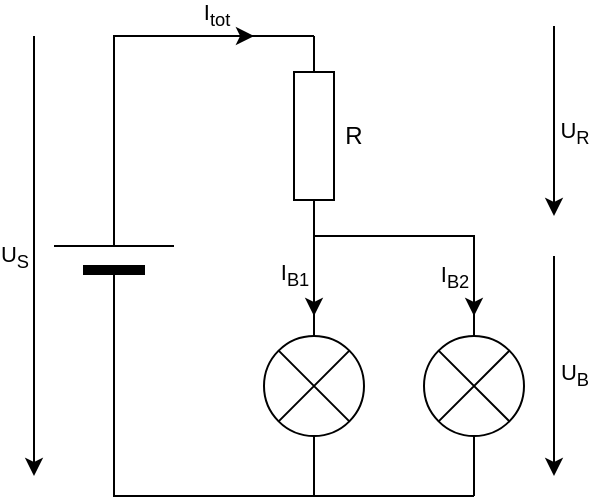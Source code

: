 <mxfile version="27.1.6">
  <diagram name="Page-1" id="9uaxevfFlOXU5uIuTwJr">
    <mxGraphModel dx="670" dy="354" grid="1" gridSize="10" guides="1" tooltips="1" connect="1" arrows="1" fold="1" page="1" pageScale="1" pageWidth="850" pageHeight="1100" math="0" shadow="0">
      <root>
        <mxCell id="0" />
        <mxCell id="1" parent="0" />
        <mxCell id="FXRWcJAwKJ0lbc6aTtRK-1" value="" style="pointerEvents=1;verticalLabelPosition=bottom;shadow=0;dashed=0;align=center;html=1;verticalAlign=top;shape=mxgraph.electrical.miscellaneous.light_bulb;rotation=90;" vertex="1" parent="1">
          <mxGeometry x="390" y="360" width="60" height="50" as="geometry" />
        </mxCell>
        <mxCell id="FXRWcJAwKJ0lbc6aTtRK-2" value="" style="pointerEvents=1;verticalLabelPosition=bottom;shadow=0;dashed=0;align=center;html=1;verticalAlign=top;shape=mxgraph.electrical.miscellaneous.light_bulb;rotation=90;" vertex="1" parent="1">
          <mxGeometry x="470" y="360" width="60" height="50" as="geometry" />
        </mxCell>
        <mxCell id="FXRWcJAwKJ0lbc6aTtRK-3" value="" style="pointerEvents=1;verticalLabelPosition=bottom;shadow=0;dashed=0;align=center;html=1;verticalAlign=top;shape=mxgraph.electrical.resistors.resistor_1;rotation=90;" vertex="1" parent="1">
          <mxGeometry x="370" y="250" width="100" height="20" as="geometry" />
        </mxCell>
        <mxCell id="FXRWcJAwKJ0lbc6aTtRK-4" value="" style="endArrow=none;html=1;rounded=0;entryX=1;entryY=0.5;entryDx=0;entryDy=0;entryPerimeter=0;exitX=0;exitY=0.5;exitDx=0;exitDy=0;exitPerimeter=0;" edge="1" parent="1" source="FXRWcJAwKJ0lbc6aTtRK-1" target="FXRWcJAwKJ0lbc6aTtRK-3">
          <mxGeometry width="50" height="50" relative="1" as="geometry">
            <mxPoint x="400" y="400" as="sourcePoint" />
            <mxPoint x="450" y="350" as="targetPoint" />
          </mxGeometry>
        </mxCell>
        <mxCell id="FXRWcJAwKJ0lbc6aTtRK-5" value="" style="endArrow=none;html=1;rounded=0;entryX=1;entryY=0.5;entryDx=0;entryDy=0;entryPerimeter=0;exitX=0;exitY=0.5;exitDx=0;exitDy=0;exitPerimeter=0;" edge="1" parent="1" source="FXRWcJAwKJ0lbc6aTtRK-2" target="FXRWcJAwKJ0lbc6aTtRK-3">
          <mxGeometry width="50" height="50" relative="1" as="geometry">
            <mxPoint x="500" y="310" as="sourcePoint" />
            <mxPoint x="450" y="350" as="targetPoint" />
            <Array as="points">
              <mxPoint x="500" y="310" />
            </Array>
          </mxGeometry>
        </mxCell>
        <mxCell id="FXRWcJAwKJ0lbc6aTtRK-7" value="" style="endArrow=none;html=1;rounded=0;entryX=1;entryY=0.5;entryDx=0;entryDy=0;entryPerimeter=0;" edge="1" parent="1" target="FXRWcJAwKJ0lbc6aTtRK-1">
          <mxGeometry width="50" height="50" relative="1" as="geometry">
            <mxPoint x="420" y="440" as="sourcePoint" />
            <mxPoint x="450" y="350" as="targetPoint" />
          </mxGeometry>
        </mxCell>
        <mxCell id="FXRWcJAwKJ0lbc6aTtRK-8" value="" style="endArrow=none;html=1;rounded=0;exitX=1;exitY=0.5;exitDx=0;exitDy=0;exitPerimeter=0;" edge="1" parent="1" source="FXRWcJAwKJ0lbc6aTtRK-2">
          <mxGeometry width="50" height="50" relative="1" as="geometry">
            <mxPoint x="560" y="470" as="sourcePoint" />
            <mxPoint x="500" y="440" as="targetPoint" />
          </mxGeometry>
        </mxCell>
        <mxCell id="FXRWcJAwKJ0lbc6aTtRK-9" value="" style="endArrow=none;html=1;rounded=0;exitX=0;exitY=0.5;exitDx=0;exitDy=0;exitPerimeter=0;entryX=1;entryY=0.5;entryDx=0;entryDy=0;entryPerimeter=0;" edge="1" parent="1" source="FXRWcJAwKJ0lbc6aTtRK-3" target="FXRWcJAwKJ0lbc6aTtRK-12">
          <mxGeometry width="50" height="50" relative="1" as="geometry">
            <mxPoint x="400" y="400" as="sourcePoint" />
            <mxPoint x="320" y="210" as="targetPoint" />
            <Array as="points">
              <mxPoint x="320" y="210" />
            </Array>
          </mxGeometry>
        </mxCell>
        <mxCell id="FXRWcJAwKJ0lbc6aTtRK-10" value="" style="endArrow=none;html=1;rounded=0;" edge="1" parent="1">
          <mxGeometry width="50" height="50" relative="1" as="geometry">
            <mxPoint x="420" y="440" as="sourcePoint" />
            <mxPoint x="500" y="440" as="targetPoint" />
          </mxGeometry>
        </mxCell>
        <mxCell id="FXRWcJAwKJ0lbc6aTtRK-11" value="" style="endArrow=none;html=1;rounded=0;entryX=0;entryY=0.5;entryDx=0;entryDy=0;entryPerimeter=0;" edge="1" parent="1" target="FXRWcJAwKJ0lbc6aTtRK-12">
          <mxGeometry width="50" height="50" relative="1" as="geometry">
            <mxPoint x="420" y="440" as="sourcePoint" />
            <mxPoint x="320" y="440" as="targetPoint" />
            <Array as="points">
              <mxPoint x="320" y="440" />
            </Array>
          </mxGeometry>
        </mxCell>
        <mxCell id="FXRWcJAwKJ0lbc6aTtRK-12" value="" style="verticalLabelPosition=bottom;shadow=0;dashed=0;align=center;fillColor=strokeColor;html=1;verticalAlign=top;strokeWidth=1;shape=mxgraph.electrical.miscellaneous.monocell_battery;rotation=-90;" vertex="1" parent="1">
          <mxGeometry x="270" y="290" width="100" height="60" as="geometry" />
        </mxCell>
        <mxCell id="FXRWcJAwKJ0lbc6aTtRK-13" value="" style="endArrow=classic;html=1;rounded=0;strokeColor=light-dark(#000000,#0000CC);" edge="1" parent="1">
          <mxGeometry width="50" height="50" relative="1" as="geometry">
            <mxPoint x="280" y="210" as="sourcePoint" />
            <mxPoint x="280" y="430" as="targetPoint" />
          </mxGeometry>
        </mxCell>
        <mxCell id="FXRWcJAwKJ0lbc6aTtRK-14" value="U&lt;sub&gt;S&lt;/sub&gt;" style="edgeLabel;html=1;align=center;verticalAlign=middle;resizable=0;points=[];" vertex="1" connectable="0" parent="FXRWcJAwKJ0lbc6aTtRK-13">
          <mxGeometry x="-0.241" y="2" relative="1" as="geometry">
            <mxPoint x="-12" y="27" as="offset" />
          </mxGeometry>
        </mxCell>
        <mxCell id="FXRWcJAwKJ0lbc6aTtRK-15" value="" style="endArrow=classic;html=1;rounded=0;strokeColor=light-dark(#000000,#0000CC);" edge="1" parent="1">
          <mxGeometry width="50" height="50" relative="1" as="geometry">
            <mxPoint x="540" y="320" as="sourcePoint" />
            <mxPoint x="540" y="430" as="targetPoint" />
          </mxGeometry>
        </mxCell>
        <mxCell id="FXRWcJAwKJ0lbc6aTtRK-16" value="U&lt;sub&gt;B&lt;/sub&gt;" style="edgeLabel;html=1;align=center;verticalAlign=middle;resizable=0;points=[];" vertex="1" connectable="0" parent="FXRWcJAwKJ0lbc6aTtRK-15">
          <mxGeometry x="-0.241" y="2" relative="1" as="geometry">
            <mxPoint x="8" y="18" as="offset" />
          </mxGeometry>
        </mxCell>
        <mxCell id="FXRWcJAwKJ0lbc6aTtRK-17" value="" style="endArrow=classic;html=1;rounded=0;strokeColor=light-dark(#000000,#0000CC);" edge="1" parent="1">
          <mxGeometry width="50" height="50" relative="1" as="geometry">
            <mxPoint x="540" y="205" as="sourcePoint" />
            <mxPoint x="540" y="300" as="targetPoint" />
          </mxGeometry>
        </mxCell>
        <mxCell id="FXRWcJAwKJ0lbc6aTtRK-18" value="U&lt;sub&gt;R&lt;/sub&gt;" style="edgeLabel;html=1;align=center;verticalAlign=middle;resizable=0;points=[];" vertex="1" connectable="0" parent="FXRWcJAwKJ0lbc6aTtRK-17">
          <mxGeometry x="-0.241" y="2" relative="1" as="geometry">
            <mxPoint x="8" y="18" as="offset" />
          </mxGeometry>
        </mxCell>
        <mxCell id="FXRWcJAwKJ0lbc6aTtRK-19" value="R" style="text;html=1;align=center;verticalAlign=middle;whiteSpace=wrap;rounded=0;" vertex="1" parent="1">
          <mxGeometry x="430" y="250" width="20" height="20" as="geometry" />
        </mxCell>
        <mxCell id="FXRWcJAwKJ0lbc6aTtRK-20" value="" style="endArrow=classic;html=1;rounded=0;strokeColor=light-dark(#000000,#CC0000);" edge="1" parent="1">
          <mxGeometry width="50" height="50" relative="1" as="geometry">
            <mxPoint x="420" y="320" as="sourcePoint" />
            <mxPoint x="420" y="350" as="targetPoint" />
          </mxGeometry>
        </mxCell>
        <mxCell id="FXRWcJAwKJ0lbc6aTtRK-28" value="I&lt;sub&gt;B1&lt;/sub&gt;" style="edgeLabel;html=1;align=center;verticalAlign=middle;resizable=0;points=[];" vertex="1" connectable="0" parent="FXRWcJAwKJ0lbc6aTtRK-20">
          <mxGeometry x="-0.4" y="2" relative="1" as="geometry">
            <mxPoint x="-12" y="1" as="offset" />
          </mxGeometry>
        </mxCell>
        <mxCell id="FXRWcJAwKJ0lbc6aTtRK-26" value="" style="endArrow=classic;html=1;rounded=0;strokeColor=light-dark(#000000,#CC0000);" edge="1" parent="1">
          <mxGeometry width="50" height="50" relative="1" as="geometry">
            <mxPoint x="500" y="320" as="sourcePoint" />
            <mxPoint x="500" y="350" as="targetPoint" />
          </mxGeometry>
        </mxCell>
        <mxCell id="FXRWcJAwKJ0lbc6aTtRK-29" value="I&lt;sub&gt;B2&lt;/sub&gt;" style="edgeLabel;html=1;align=center;verticalAlign=middle;resizable=0;points=[];" vertex="1" connectable="0" parent="FXRWcJAwKJ0lbc6aTtRK-26">
          <mxGeometry x="-0.3" y="1" relative="1" as="geometry">
            <mxPoint x="-11" as="offset" />
          </mxGeometry>
        </mxCell>
        <mxCell id="FXRWcJAwKJ0lbc6aTtRK-27" value="" style="endArrow=classic;html=1;rounded=0;strokeColor=light-dark(#000000,#CC0000);" edge="1" parent="1">
          <mxGeometry width="50" height="50" relative="1" as="geometry">
            <mxPoint x="360.25" y="210" as="sourcePoint" />
            <mxPoint x="390" y="210" as="targetPoint" />
          </mxGeometry>
        </mxCell>
        <mxCell id="FXRWcJAwKJ0lbc6aTtRK-30" value="I&lt;sub&gt;tot&lt;/sub&gt;" style="edgeLabel;html=1;align=center;verticalAlign=middle;resizable=0;points=[];" vertex="1" connectable="0" parent="FXRWcJAwKJ0lbc6aTtRK-27">
          <mxGeometry x="-0.21" y="1" relative="1" as="geometry">
            <mxPoint x="-2" y="-9" as="offset" />
          </mxGeometry>
        </mxCell>
      </root>
    </mxGraphModel>
  </diagram>
</mxfile>
